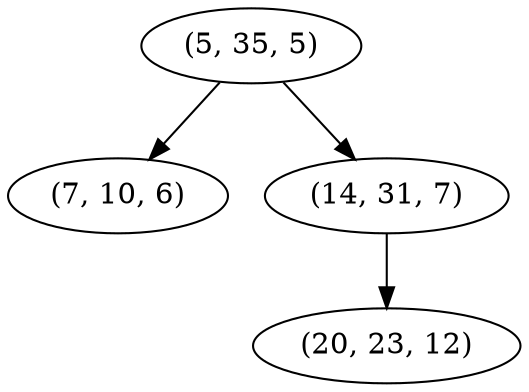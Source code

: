 digraph tree {
    "(5, 35, 5)";
    "(7, 10, 6)";
    "(14, 31, 7)";
    "(20, 23, 12)";
    "(5, 35, 5)" -> "(7, 10, 6)";
    "(5, 35, 5)" -> "(14, 31, 7)";
    "(14, 31, 7)" -> "(20, 23, 12)";
}
